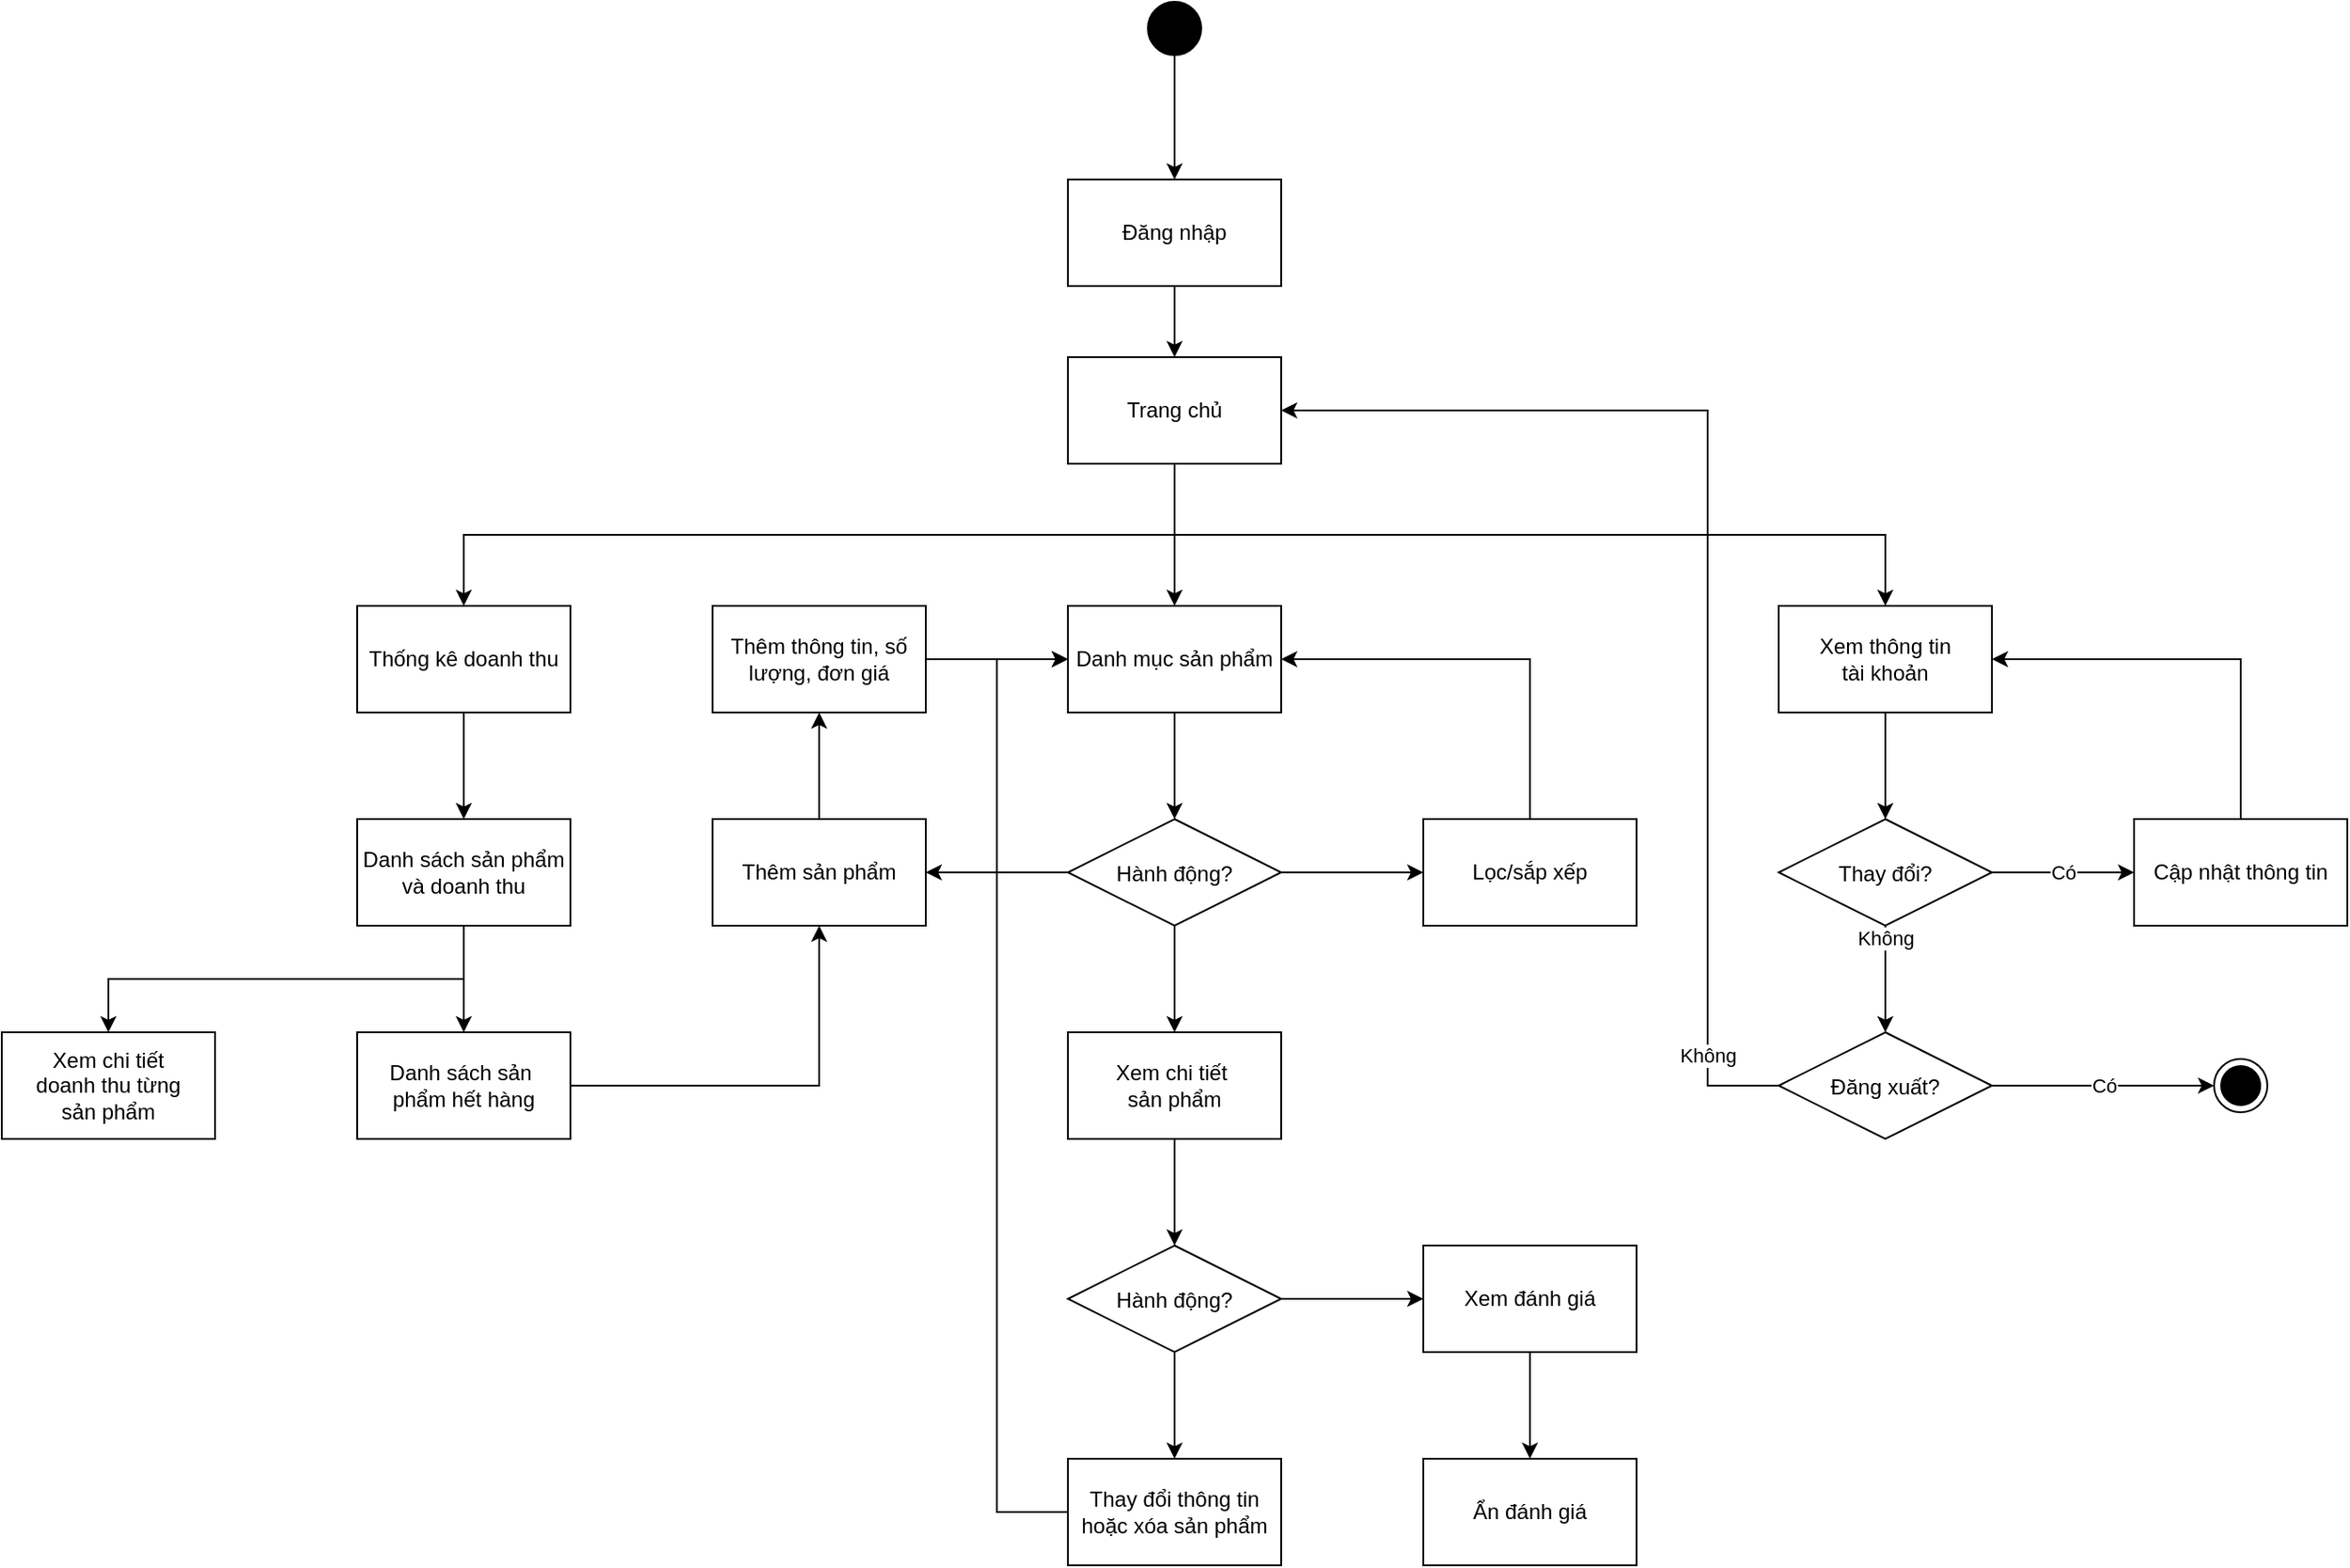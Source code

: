 <mxfile version="26.0.14">
  <diagram id="1wISkBNKLmgFcbd3DFtT" name="Trang-1">
    <mxGraphModel dx="2048" dy="759" grid="1" gridSize="10" guides="1" tooltips="1" connect="1" arrows="1" fold="1" page="1" pageScale="1" pageWidth="827" pageHeight="1169" math="0" shadow="0">
      <root>
        <mxCell id="0" />
        <mxCell id="1" parent="0" />
        <mxCell id="7Gp30OX8VLviUWIJlDut-1" style="edgeStyle=orthogonalEdgeStyle;rounded=0;orthogonalLoop=1;jettySize=auto;html=1;exitX=0.5;exitY=1;exitDx=0;exitDy=0;entryX=0.5;entryY=0;entryDx=0;entryDy=0;" edge="1" parent="1" source="7Gp30OX8VLviUWIJlDut-2" target="7Gp30OX8VLviUWIJlDut-6">
          <mxGeometry relative="1" as="geometry">
            <mxPoint x="399" y="176" as="targetPoint" />
          </mxGeometry>
        </mxCell>
        <mxCell id="7Gp30OX8VLviUWIJlDut-2" value="" style="ellipse;fillColor=strokeColor;html=1;" vertex="1" parent="1">
          <mxGeometry x="385" y="110" width="30" height="30" as="geometry" />
        </mxCell>
        <mxCell id="7Gp30OX8VLviUWIJlDut-3" style="edgeStyle=orthogonalEdgeStyle;rounded=0;orthogonalLoop=1;jettySize=auto;html=1;exitX=0.5;exitY=1;exitDx=0;exitDy=0;entryX=0.5;entryY=0;entryDx=0;entryDy=0;" edge="1" parent="1" source="7Gp30OX8VLviUWIJlDut-21" target="7Gp30OX8VLviUWIJlDut-10">
          <mxGeometry relative="1" as="geometry" />
        </mxCell>
        <mxCell id="7Gp30OX8VLviUWIJlDut-4" style="edgeStyle=orthogonalEdgeStyle;rounded=0;orthogonalLoop=1;jettySize=auto;html=1;exitX=0.5;exitY=1;exitDx=0;exitDy=0;entryX=0.5;entryY=0;entryDx=0;entryDy=0;" edge="1" parent="1" source="7Gp30OX8VLviUWIJlDut-21" target="7Gp30OX8VLviUWIJlDut-8">
          <mxGeometry relative="1" as="geometry" />
        </mxCell>
        <mxCell id="7Gp30OX8VLviUWIJlDut-6" value="Đăng nhập" style="rounded=0;whiteSpace=wrap;html=1;" vertex="1" parent="1">
          <mxGeometry x="340" y="210" width="120" height="60" as="geometry" />
        </mxCell>
        <mxCell id="7Gp30OX8VLviUWIJlDut-7" style="edgeStyle=orthogonalEdgeStyle;rounded=0;orthogonalLoop=1;jettySize=auto;html=1;exitX=0.5;exitY=1;exitDx=0;exitDy=0;entryX=0.5;entryY=0;entryDx=0;entryDy=0;" edge="1" parent="1" source="7Gp30OX8VLviUWIJlDut-8" target="7Gp30OX8VLviUWIJlDut-24">
          <mxGeometry relative="1" as="geometry" />
        </mxCell>
        <mxCell id="7Gp30OX8VLviUWIJlDut-8" value="Xem thông tin&lt;div&gt;tài khoản&lt;/div&gt;" style="rounded=0;whiteSpace=wrap;html=1;" vertex="1" parent="1">
          <mxGeometry x="740" y="450" width="120" height="60" as="geometry" />
        </mxCell>
        <mxCell id="7Gp30OX8VLviUWIJlDut-9" style="edgeStyle=orthogonalEdgeStyle;rounded=0;orthogonalLoop=1;jettySize=auto;html=1;exitX=0.5;exitY=1;exitDx=0;exitDy=0;entryX=0.5;entryY=0;entryDx=0;entryDy=0;" edge="1" parent="1" source="7Gp30OX8VLviUWIJlDut-10" target="7Gp30OX8VLviUWIJlDut-13">
          <mxGeometry relative="1" as="geometry" />
        </mxCell>
        <mxCell id="7Gp30OX8VLviUWIJlDut-10" value="Danh mục sản phẩm" style="rounded=0;whiteSpace=wrap;html=1;" vertex="1" parent="1">
          <mxGeometry x="340" y="450" width="120" height="60" as="geometry" />
        </mxCell>
        <mxCell id="7Gp30OX8VLviUWIJlDut-12" value="" style="edgeStyle=orthogonalEdgeStyle;rounded=0;orthogonalLoop=1;jettySize=auto;html=1;exitX=0.5;exitY=1;exitDx=0;exitDy=0;entryX=0.5;entryY=0;entryDx=0;entryDy=0;" edge="1" parent="1" source="7Gp30OX8VLviUWIJlDut-13" target="7Gp30OX8VLviUWIJlDut-16">
          <mxGeometry relative="1" as="geometry" />
        </mxCell>
        <mxCell id="7Gp30OX8VLviUWIJlDut-37" style="edgeStyle=orthogonalEdgeStyle;rounded=0;orthogonalLoop=1;jettySize=auto;html=1;exitX=1;exitY=0.5;exitDx=0;exitDy=0;entryX=0;entryY=0.5;entryDx=0;entryDy=0;" edge="1" parent="1" source="7Gp30OX8VLviUWIJlDut-13" target="7Gp30OX8VLviUWIJlDut-36">
          <mxGeometry relative="1" as="geometry" />
        </mxCell>
        <mxCell id="7Gp30OX8VLviUWIJlDut-40" style="edgeStyle=orthogonalEdgeStyle;rounded=0;orthogonalLoop=1;jettySize=auto;html=1;exitX=0;exitY=0.5;exitDx=0;exitDy=0;entryX=1;entryY=0.5;entryDx=0;entryDy=0;" edge="1" parent="1" source="7Gp30OX8VLviUWIJlDut-13" target="7Gp30OX8VLviUWIJlDut-35">
          <mxGeometry relative="1" as="geometry" />
        </mxCell>
        <mxCell id="7Gp30OX8VLviUWIJlDut-13" value="Hành động?" style="rhombus;" vertex="1" parent="1">
          <mxGeometry x="340" y="570" width="120" height="60" as="geometry" />
        </mxCell>
        <mxCell id="7Gp30OX8VLviUWIJlDut-14" style="edgeStyle=orthogonalEdgeStyle;rounded=0;orthogonalLoop=1;jettySize=auto;html=1;exitX=0.5;exitY=1;exitDx=0;exitDy=0;" edge="1" parent="1" source="7Gp30OX8VLviUWIJlDut-16" target="7Gp30OX8VLviUWIJlDut-32">
          <mxGeometry relative="1" as="geometry">
            <mxPoint x="400" y="810" as="targetPoint" />
          </mxGeometry>
        </mxCell>
        <mxCell id="7Gp30OX8VLviUWIJlDut-15" style="edgeStyle=orthogonalEdgeStyle;rounded=0;orthogonalLoop=1;jettySize=auto;html=1;exitX=1;exitY=0.5;exitDx=0;exitDy=0;entryX=0;entryY=0.5;entryDx=0;entryDy=0;" edge="1" parent="1" source="7Gp30OX8VLviUWIJlDut-32" target="7Gp30OX8VLviUWIJlDut-18">
          <mxGeometry relative="1" as="geometry">
            <mxPoint x="520" y="720" as="targetPoint" />
          </mxGeometry>
        </mxCell>
        <mxCell id="7Gp30OX8VLviUWIJlDut-16" value="Xem chi tiết&amp;nbsp;&lt;div&gt;sản phẩm&lt;/div&gt;" style="rounded=0;whiteSpace=wrap;html=1;" vertex="1" parent="1">
          <mxGeometry x="340" y="690" width="120" height="60" as="geometry" />
        </mxCell>
        <mxCell id="7Gp30OX8VLviUWIJlDut-17" style="edgeStyle=orthogonalEdgeStyle;rounded=0;orthogonalLoop=1;jettySize=auto;html=1;exitX=0.5;exitY=1;exitDx=0;exitDy=0;entryX=0.5;entryY=0;entryDx=0;entryDy=0;" edge="1" parent="1" source="7Gp30OX8VLviUWIJlDut-18" target="7Gp30OX8VLviUWIJlDut-19">
          <mxGeometry relative="1" as="geometry" />
        </mxCell>
        <mxCell id="7Gp30OX8VLviUWIJlDut-18" value="Xem đánh giá" style="rounded=0;whiteSpace=wrap;html=1;" vertex="1" parent="1">
          <mxGeometry x="540" y="810" width="120" height="60" as="geometry" />
        </mxCell>
        <mxCell id="7Gp30OX8VLviUWIJlDut-19" value="Ẩn đánh giá" style="rounded=0;whiteSpace=wrap;html=1;" vertex="1" parent="1">
          <mxGeometry x="540" y="930" width="120" height="60" as="geometry" />
        </mxCell>
        <mxCell id="7Gp30OX8VLviUWIJlDut-20" value="" style="edgeStyle=orthogonalEdgeStyle;rounded=0;orthogonalLoop=1;jettySize=auto;html=1;exitX=0.5;exitY=1;exitDx=0;exitDy=0;entryX=0.5;entryY=0;entryDx=0;entryDy=0;" edge="1" parent="1" source="7Gp30OX8VLviUWIJlDut-6" target="7Gp30OX8VLviUWIJlDut-21">
          <mxGeometry relative="1" as="geometry">
            <mxPoint x="400" y="270" as="sourcePoint" />
            <mxPoint x="200" y="490" as="targetPoint" />
          </mxGeometry>
        </mxCell>
        <mxCell id="7Gp30OX8VLviUWIJlDut-49" style="edgeStyle=orthogonalEdgeStyle;rounded=0;orthogonalLoop=1;jettySize=auto;html=1;exitX=0.5;exitY=1;exitDx=0;exitDy=0;entryX=0.5;entryY=0;entryDx=0;entryDy=0;" edge="1" parent="1" source="7Gp30OX8VLviUWIJlDut-21" target="7Gp30OX8VLviUWIJlDut-48">
          <mxGeometry relative="1" as="geometry" />
        </mxCell>
        <mxCell id="7Gp30OX8VLviUWIJlDut-21" value="Trang chủ" style="rounded=0;whiteSpace=wrap;html=1;" vertex="1" parent="1">
          <mxGeometry x="340" y="310" width="120" height="60" as="geometry" />
        </mxCell>
        <mxCell id="7Gp30OX8VLviUWIJlDut-22" value="Có" style="edgeStyle=orthogonalEdgeStyle;rounded=0;orthogonalLoop=1;jettySize=auto;html=1;exitX=1;exitY=0.5;exitDx=0;exitDy=0;entryX=0;entryY=0.5;entryDx=0;entryDy=0;" edge="1" parent="1" source="7Gp30OX8VLviUWIJlDut-24" target="7Gp30OX8VLviUWIJlDut-26">
          <mxGeometry relative="1" as="geometry" />
        </mxCell>
        <mxCell id="7Gp30OX8VLviUWIJlDut-23" value="Không" style="edgeStyle=orthogonalEdgeStyle;rounded=0;orthogonalLoop=1;jettySize=auto;html=1;exitX=0.5;exitY=1;exitDx=0;exitDy=0;entryX=0.5;entryY=0;entryDx=0;entryDy=0;" edge="1" parent="1" source="7Gp30OX8VLviUWIJlDut-24" target="7Gp30OX8VLviUWIJlDut-29">
          <mxGeometry x="-0.769" relative="1" as="geometry">
            <Array as="points">
              <mxPoint x="800" y="680" />
              <mxPoint x="800" y="680" />
            </Array>
            <mxPoint as="offset" />
          </mxGeometry>
        </mxCell>
        <mxCell id="7Gp30OX8VLviUWIJlDut-24" value="Thay đổi?" style="rhombus;" vertex="1" parent="1">
          <mxGeometry x="740" y="570" width="120" height="60" as="geometry" />
        </mxCell>
        <mxCell id="7Gp30OX8VLviUWIJlDut-25" style="edgeStyle=orthogonalEdgeStyle;rounded=0;orthogonalLoop=1;jettySize=auto;html=1;exitX=0.5;exitY=0;exitDx=0;exitDy=0;entryX=1;entryY=0.5;entryDx=0;entryDy=0;" edge="1" parent="1" source="7Gp30OX8VLviUWIJlDut-26" target="7Gp30OX8VLviUWIJlDut-8">
          <mxGeometry relative="1" as="geometry" />
        </mxCell>
        <mxCell id="7Gp30OX8VLviUWIJlDut-26" value="Cập nhật thông tin" style="rounded=0;whiteSpace=wrap;html=1;" vertex="1" parent="1">
          <mxGeometry x="940" y="570" width="120" height="60" as="geometry" />
        </mxCell>
        <mxCell id="7Gp30OX8VLviUWIJlDut-27" value="Không" style="edgeStyle=orthogonalEdgeStyle;rounded=0;orthogonalLoop=1;jettySize=auto;html=1;exitX=0;exitY=0.5;exitDx=0;exitDy=0;entryX=1;entryY=0.5;entryDx=0;entryDy=0;" edge="1" parent="1" source="7Gp30OX8VLviUWIJlDut-29" target="7Gp30OX8VLviUWIJlDut-21">
          <mxGeometry x="-0.826" relative="1" as="geometry">
            <Array as="points">
              <mxPoint x="700" y="720" />
              <mxPoint x="700" y="340" />
            </Array>
            <mxPoint as="offset" />
          </mxGeometry>
        </mxCell>
        <mxCell id="7Gp30OX8VLviUWIJlDut-28" value="Có" style="edgeStyle=orthogonalEdgeStyle;rounded=0;orthogonalLoop=1;jettySize=auto;html=1;exitX=1;exitY=0.5;exitDx=0;exitDy=0;entryX=0;entryY=0.5;entryDx=0;entryDy=0;" edge="1" parent="1" source="7Gp30OX8VLviUWIJlDut-29" target="7Gp30OX8VLviUWIJlDut-30">
          <mxGeometry relative="1" as="geometry" />
        </mxCell>
        <mxCell id="7Gp30OX8VLviUWIJlDut-29" value="Đăng xuất?" style="rhombus;" vertex="1" parent="1">
          <mxGeometry x="740" y="690" width="120" height="60" as="geometry" />
        </mxCell>
        <mxCell id="7Gp30OX8VLviUWIJlDut-30" value="" style="ellipse;html=1;shape=endState;fillColor=strokeColor;" vertex="1" parent="1">
          <mxGeometry x="985" y="705" width="30" height="30" as="geometry" />
        </mxCell>
        <mxCell id="7Gp30OX8VLviUWIJlDut-31" value="Không" style="edgeStyle=orthogonalEdgeStyle;rounded=0;orthogonalLoop=1;jettySize=auto;html=1;exitX=0.5;exitY=1;exitDx=0;exitDy=0;entryX=1;entryY=0.5;entryDx=0;entryDy=0;" edge="1" parent="1">
          <mxGeometry x="-0.915" relative="1" as="geometry">
            <Array as="points">
              <mxPoint x="200" y="1040" />
              <mxPoint x="290" y="1040" />
              <mxPoint x="290" y="480" />
            </Array>
            <mxPoint as="offset" />
            <mxPoint x="260" y="480" as="targetPoint" />
          </mxGeometry>
        </mxCell>
        <mxCell id="7Gp30OX8VLviUWIJlDut-44" style="edgeStyle=orthogonalEdgeStyle;rounded=0;orthogonalLoop=1;jettySize=auto;html=1;exitX=0.5;exitY=1;exitDx=0;exitDy=0;entryX=0.5;entryY=0;entryDx=0;entryDy=0;" edge="1" parent="1" source="7Gp30OX8VLviUWIJlDut-32" target="7Gp30OX8VLviUWIJlDut-43">
          <mxGeometry relative="1" as="geometry" />
        </mxCell>
        <mxCell id="7Gp30OX8VLviUWIJlDut-32" value="Hành động?" style="rhombus;" vertex="1" parent="1">
          <mxGeometry x="340" y="810" width="120" height="60" as="geometry" />
        </mxCell>
        <mxCell id="7Gp30OX8VLviUWIJlDut-41" style="edgeStyle=orthogonalEdgeStyle;rounded=0;orthogonalLoop=1;jettySize=auto;html=1;exitX=0.5;exitY=0;exitDx=0;exitDy=0;entryX=0.5;entryY=1;entryDx=0;entryDy=0;" edge="1" parent="1" source="7Gp30OX8VLviUWIJlDut-35" target="7Gp30OX8VLviUWIJlDut-39">
          <mxGeometry relative="1" as="geometry" />
        </mxCell>
        <mxCell id="7Gp30OX8VLviUWIJlDut-35" value="Thêm sản phẩm" style="rounded=0;whiteSpace=wrap;html=1;" vertex="1" parent="1">
          <mxGeometry x="140" y="570" width="120" height="60" as="geometry" />
        </mxCell>
        <mxCell id="7Gp30OX8VLviUWIJlDut-38" style="edgeStyle=orthogonalEdgeStyle;rounded=0;orthogonalLoop=1;jettySize=auto;html=1;exitX=0.5;exitY=0;exitDx=0;exitDy=0;entryX=1;entryY=0.5;entryDx=0;entryDy=0;" edge="1" parent="1" source="7Gp30OX8VLviUWIJlDut-36" target="7Gp30OX8VLviUWIJlDut-10">
          <mxGeometry relative="1" as="geometry" />
        </mxCell>
        <mxCell id="7Gp30OX8VLviUWIJlDut-36" value="Lọc/sắp xếp" style="rounded=0;whiteSpace=wrap;html=1;" vertex="1" parent="1">
          <mxGeometry x="540" y="570" width="120" height="60" as="geometry" />
        </mxCell>
        <mxCell id="7Gp30OX8VLviUWIJlDut-42" style="edgeStyle=orthogonalEdgeStyle;rounded=0;orthogonalLoop=1;jettySize=auto;html=1;exitX=1;exitY=0.5;exitDx=0;exitDy=0;entryX=0;entryY=0.5;entryDx=0;entryDy=0;" edge="1" parent="1" source="7Gp30OX8VLviUWIJlDut-39" target="7Gp30OX8VLviUWIJlDut-10">
          <mxGeometry relative="1" as="geometry" />
        </mxCell>
        <mxCell id="7Gp30OX8VLviUWIJlDut-39" value="Thêm thông tin, số lượng, đơn giá" style="rounded=0;whiteSpace=wrap;html=1;" vertex="1" parent="1">
          <mxGeometry x="140" y="450" width="120" height="60" as="geometry" />
        </mxCell>
        <mxCell id="7Gp30OX8VLviUWIJlDut-47" style="edgeStyle=orthogonalEdgeStyle;rounded=0;orthogonalLoop=1;jettySize=auto;html=1;exitX=0;exitY=0.5;exitDx=0;exitDy=0;entryX=0;entryY=0.5;entryDx=0;entryDy=0;" edge="1" parent="1" source="7Gp30OX8VLviUWIJlDut-43" target="7Gp30OX8VLviUWIJlDut-10">
          <mxGeometry relative="1" as="geometry">
            <Array as="points">
              <mxPoint x="300" y="960" />
              <mxPoint x="300" y="480" />
            </Array>
          </mxGeometry>
        </mxCell>
        <mxCell id="7Gp30OX8VLviUWIJlDut-43" value="Thay đổi thông tin&lt;div&gt;hoặc xóa sản phẩm&lt;/div&gt;" style="rounded=0;whiteSpace=wrap;html=1;" vertex="1" parent="1">
          <mxGeometry x="340" y="930" width="120" height="60" as="geometry" />
        </mxCell>
        <mxCell id="7Gp30OX8VLviUWIJlDut-52" style="edgeStyle=orthogonalEdgeStyle;rounded=0;orthogonalLoop=1;jettySize=auto;html=1;entryX=0.5;entryY=0;entryDx=0;entryDy=0;" edge="1" parent="1" source="7Gp30OX8VLviUWIJlDut-48" target="7Gp30OX8VLviUWIJlDut-50">
          <mxGeometry relative="1" as="geometry" />
        </mxCell>
        <mxCell id="7Gp30OX8VLviUWIJlDut-48" value="Thống kê doanh thu" style="rounded=0;whiteSpace=wrap;html=1;" vertex="1" parent="1">
          <mxGeometry x="-60" y="450" width="120" height="60" as="geometry" />
        </mxCell>
        <mxCell id="7Gp30OX8VLviUWIJlDut-53" style="edgeStyle=orthogonalEdgeStyle;rounded=0;orthogonalLoop=1;jettySize=auto;html=1;exitX=0.5;exitY=1;exitDx=0;exitDy=0;entryX=0.5;entryY=0;entryDx=0;entryDy=0;" edge="1" parent="1" source="7Gp30OX8VLviUWIJlDut-50">
          <mxGeometry relative="1" as="geometry">
            <mxPoint y="690" as="targetPoint" />
          </mxGeometry>
        </mxCell>
        <mxCell id="7Gp30OX8VLviUWIJlDut-58" style="edgeStyle=orthogonalEdgeStyle;rounded=0;orthogonalLoop=1;jettySize=auto;html=1;exitX=0.5;exitY=1;exitDx=0;exitDy=0;entryX=0.5;entryY=0;entryDx=0;entryDy=0;" edge="1" parent="1" source="7Gp30OX8VLviUWIJlDut-50" target="7Gp30OX8VLviUWIJlDut-56">
          <mxGeometry relative="1" as="geometry" />
        </mxCell>
        <mxCell id="7Gp30OX8VLviUWIJlDut-50" value="Danh sách sản phẩm và doanh thu" style="rounded=0;whiteSpace=wrap;html=1;" vertex="1" parent="1">
          <mxGeometry x="-60" y="570" width="120" height="60" as="geometry" />
        </mxCell>
        <mxCell id="7Gp30OX8VLviUWIJlDut-56" value="Xem chi tiết&lt;div&gt;doanh thu từng&lt;/div&gt;&lt;div&gt;sản phẩm&lt;/div&gt;" style="rounded=0;whiteSpace=wrap;html=1;" vertex="1" parent="1">
          <mxGeometry x="-260" y="690" width="120" height="60" as="geometry" />
        </mxCell>
        <mxCell id="7Gp30OX8VLviUWIJlDut-60" style="edgeStyle=orthogonalEdgeStyle;rounded=0;orthogonalLoop=1;jettySize=auto;html=1;exitX=1;exitY=0.5;exitDx=0;exitDy=0;entryX=0.5;entryY=1;entryDx=0;entryDy=0;" edge="1" parent="1" source="7Gp30OX8VLviUWIJlDut-57" target="7Gp30OX8VLviUWIJlDut-35">
          <mxGeometry relative="1" as="geometry">
            <Array as="points">
              <mxPoint x="200" y="720" />
            </Array>
          </mxGeometry>
        </mxCell>
        <mxCell id="7Gp30OX8VLviUWIJlDut-57" value="Danh sách sản&amp;nbsp;&lt;div&gt;phẩm hết hàng&lt;/div&gt;" style="rounded=0;whiteSpace=wrap;html=1;" vertex="1" parent="1">
          <mxGeometry x="-60" y="690" width="120" height="60" as="geometry" />
        </mxCell>
      </root>
    </mxGraphModel>
  </diagram>
</mxfile>
